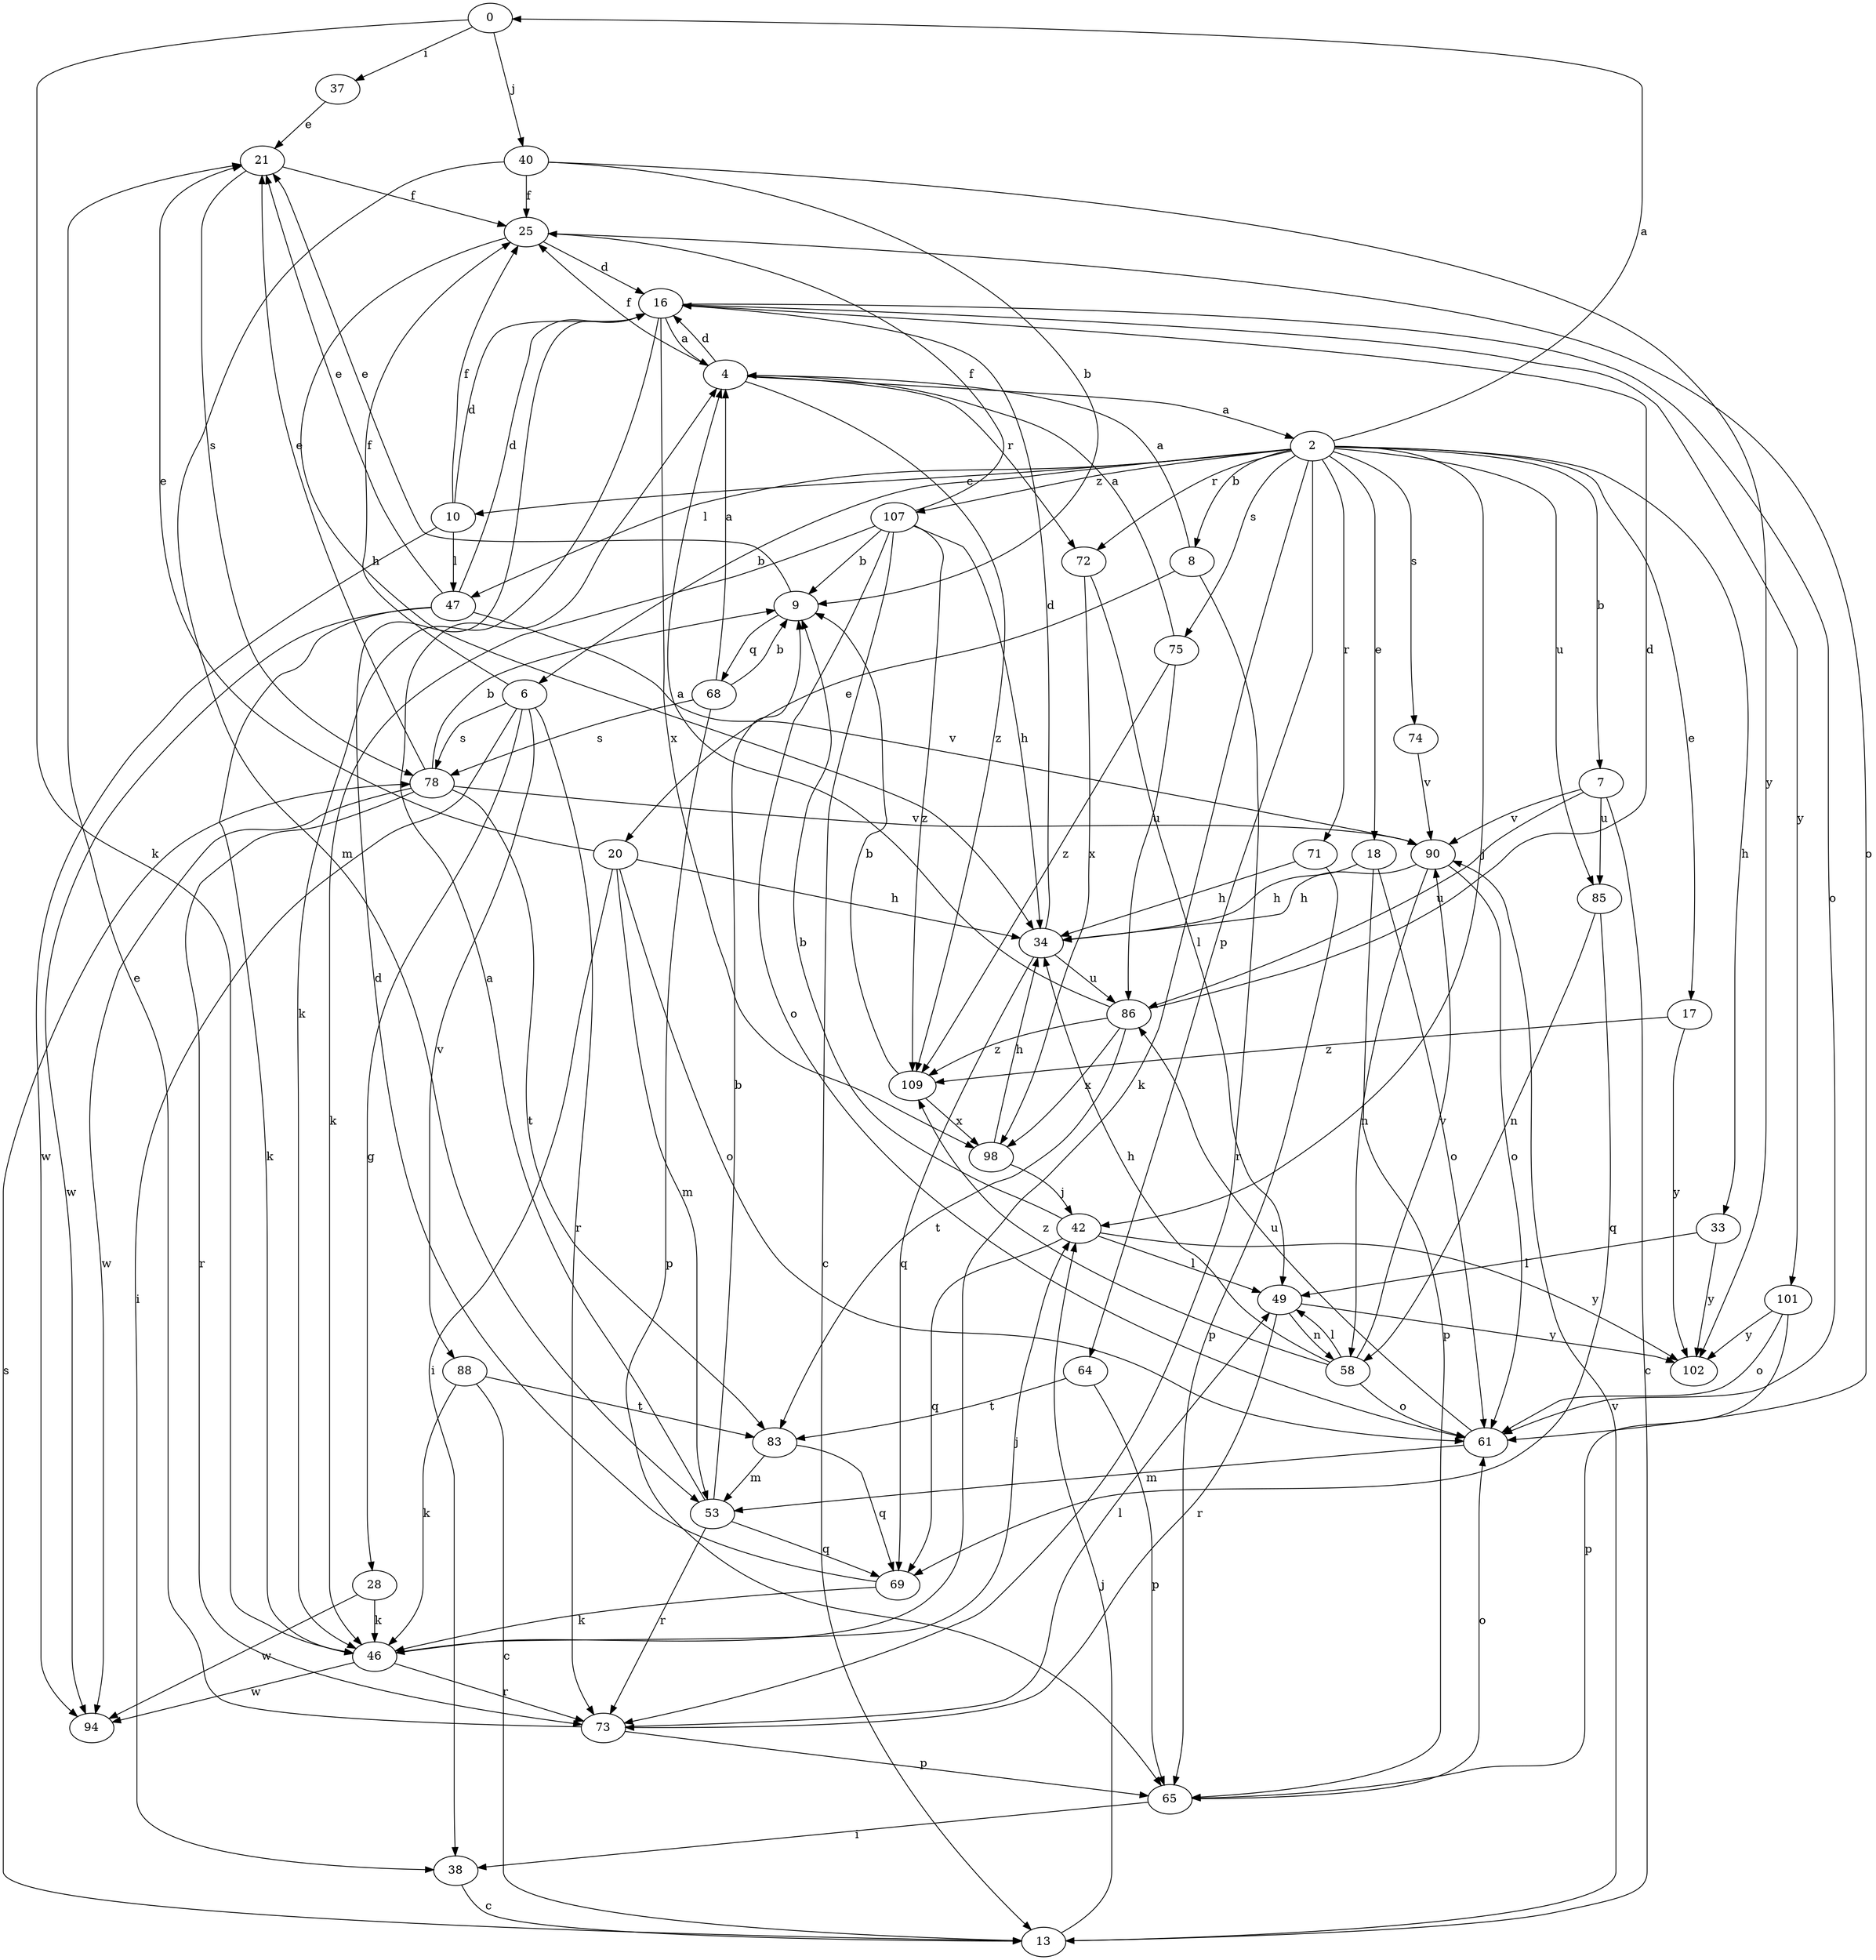 strict digraph  {
0;
2;
4;
6;
7;
8;
9;
10;
13;
16;
17;
18;
20;
21;
25;
28;
33;
34;
37;
38;
40;
42;
46;
47;
49;
53;
58;
61;
64;
65;
68;
69;
71;
72;
73;
74;
75;
78;
83;
85;
86;
88;
90;
94;
98;
101;
102;
107;
109;
0 -> 37  [label=i];
0 -> 40  [label=j];
0 -> 46  [label=k];
2 -> 0  [label=a];
2 -> 6  [label=b];
2 -> 7  [label=b];
2 -> 8  [label=b];
2 -> 10  [label=c];
2 -> 17  [label=e];
2 -> 18  [label=e];
2 -> 33  [label=h];
2 -> 42  [label=j];
2 -> 46  [label=k];
2 -> 47  [label=l];
2 -> 64  [label=p];
2 -> 71  [label=r];
2 -> 72  [label=r];
2 -> 74  [label=s];
2 -> 75  [label=s];
2 -> 85  [label=u];
2 -> 107  [label=z];
4 -> 2  [label=a];
4 -> 16  [label=d];
4 -> 25  [label=f];
4 -> 72  [label=r];
4 -> 109  [label=z];
6 -> 25  [label=f];
6 -> 28  [label=g];
6 -> 38  [label=i];
6 -> 73  [label=r];
6 -> 78  [label=s];
6 -> 88  [label=v];
7 -> 13  [label=c];
7 -> 85  [label=u];
7 -> 86  [label=u];
7 -> 90  [label=v];
8 -> 4  [label=a];
8 -> 20  [label=e];
8 -> 73  [label=r];
9 -> 21  [label=e];
9 -> 68  [label=q];
10 -> 16  [label=d];
10 -> 25  [label=f];
10 -> 47  [label=l];
10 -> 94  [label=w];
13 -> 42  [label=j];
13 -> 78  [label=s];
13 -> 90  [label=v];
16 -> 4  [label=a];
16 -> 46  [label=k];
16 -> 61  [label=o];
16 -> 98  [label=x];
16 -> 101  [label=y];
17 -> 102  [label=y];
17 -> 109  [label=z];
18 -> 34  [label=h];
18 -> 61  [label=o];
18 -> 65  [label=p];
20 -> 21  [label=e];
20 -> 34  [label=h];
20 -> 38  [label=i];
20 -> 53  [label=m];
20 -> 61  [label=o];
21 -> 25  [label=f];
21 -> 78  [label=s];
25 -> 16  [label=d];
25 -> 34  [label=h];
25 -> 61  [label=o];
28 -> 46  [label=k];
28 -> 94  [label=w];
33 -> 49  [label=l];
33 -> 102  [label=y];
34 -> 16  [label=d];
34 -> 69  [label=q];
34 -> 86  [label=u];
37 -> 21  [label=e];
38 -> 13  [label=c];
40 -> 9  [label=b];
40 -> 25  [label=f];
40 -> 53  [label=m];
40 -> 102  [label=y];
42 -> 9  [label=b];
42 -> 49  [label=l];
42 -> 69  [label=q];
42 -> 102  [label=y];
46 -> 42  [label=j];
46 -> 73  [label=r];
46 -> 94  [label=w];
47 -> 16  [label=d];
47 -> 21  [label=e];
47 -> 46  [label=k];
47 -> 90  [label=v];
47 -> 94  [label=w];
49 -> 58  [label=n];
49 -> 73  [label=r];
49 -> 102  [label=y];
53 -> 4  [label=a];
53 -> 9  [label=b];
53 -> 69  [label=q];
53 -> 73  [label=r];
58 -> 34  [label=h];
58 -> 49  [label=l];
58 -> 61  [label=o];
58 -> 90  [label=v];
58 -> 109  [label=z];
61 -> 53  [label=m];
61 -> 86  [label=u];
64 -> 65  [label=p];
64 -> 83  [label=t];
65 -> 38  [label=i];
65 -> 61  [label=o];
68 -> 4  [label=a];
68 -> 9  [label=b];
68 -> 65  [label=p];
68 -> 78  [label=s];
69 -> 16  [label=d];
69 -> 46  [label=k];
71 -> 34  [label=h];
71 -> 65  [label=p];
72 -> 49  [label=l];
72 -> 98  [label=x];
73 -> 21  [label=e];
73 -> 49  [label=l];
73 -> 65  [label=p];
74 -> 90  [label=v];
75 -> 4  [label=a];
75 -> 86  [label=u];
75 -> 109  [label=z];
78 -> 9  [label=b];
78 -> 21  [label=e];
78 -> 73  [label=r];
78 -> 83  [label=t];
78 -> 90  [label=v];
78 -> 94  [label=w];
83 -> 53  [label=m];
83 -> 69  [label=q];
85 -> 58  [label=n];
85 -> 69  [label=q];
86 -> 4  [label=a];
86 -> 16  [label=d];
86 -> 83  [label=t];
86 -> 98  [label=x];
86 -> 109  [label=z];
88 -> 13  [label=c];
88 -> 46  [label=k];
88 -> 83  [label=t];
90 -> 34  [label=h];
90 -> 58  [label=n];
90 -> 61  [label=o];
98 -> 34  [label=h];
98 -> 42  [label=j];
101 -> 61  [label=o];
101 -> 65  [label=p];
101 -> 102  [label=y];
107 -> 9  [label=b];
107 -> 13  [label=c];
107 -> 25  [label=f];
107 -> 34  [label=h];
107 -> 46  [label=k];
107 -> 61  [label=o];
107 -> 109  [label=z];
109 -> 9  [label=b];
109 -> 98  [label=x];
}
